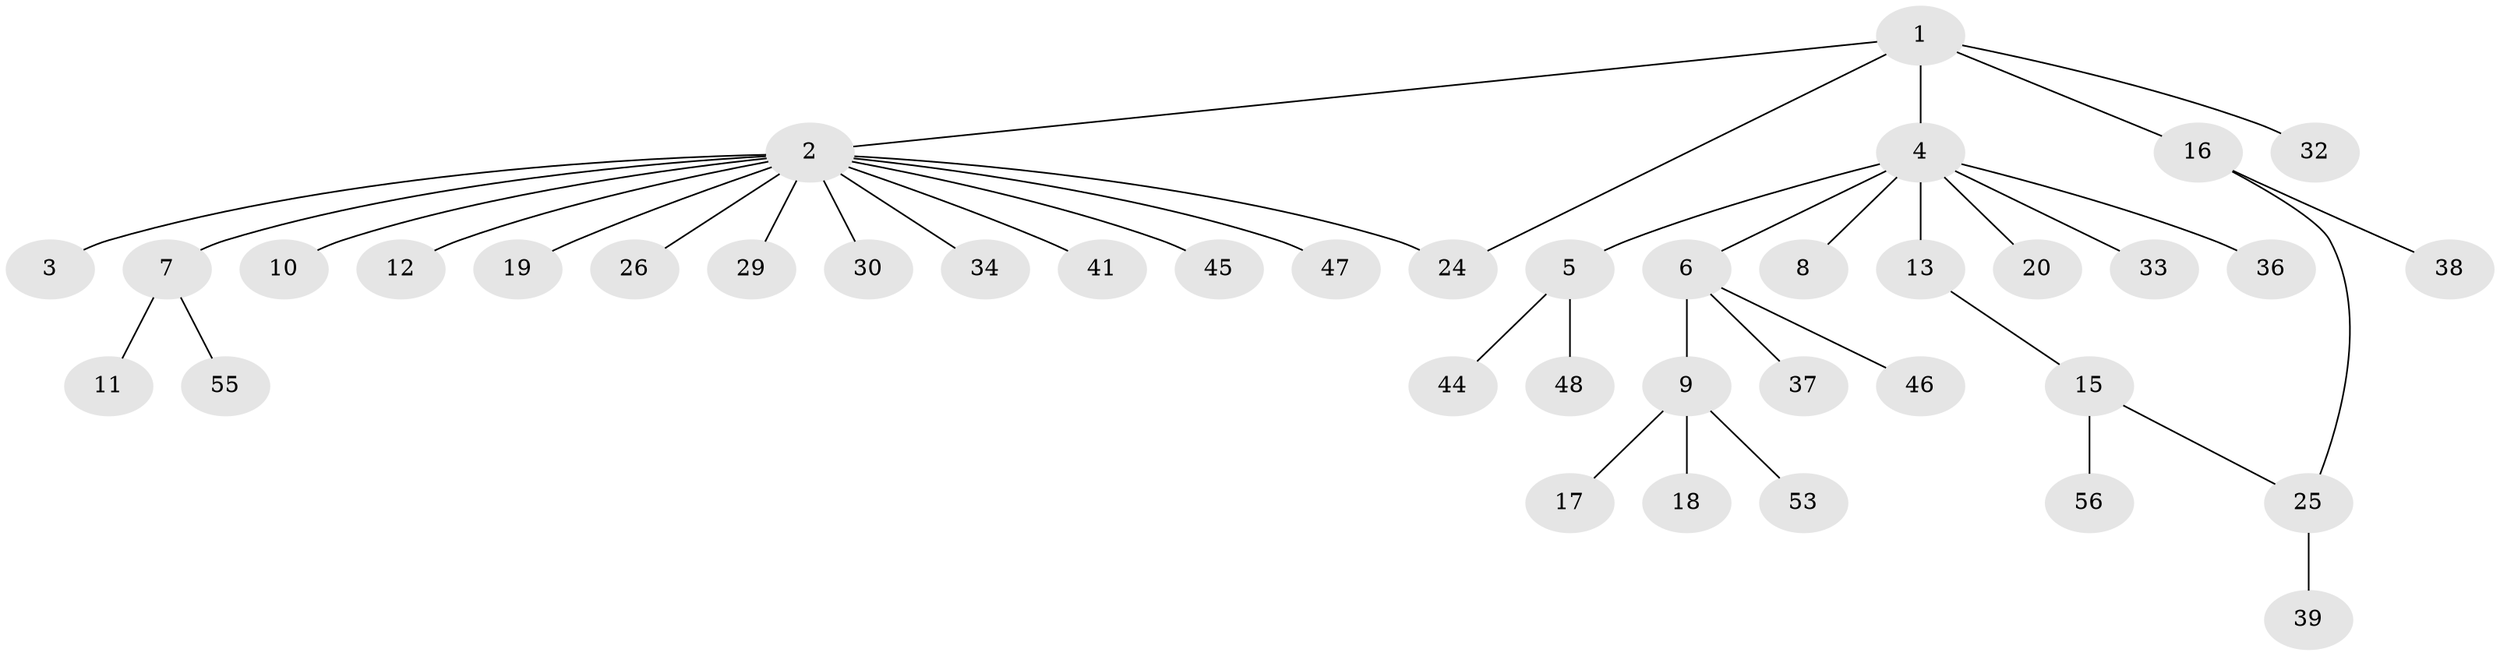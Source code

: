 // Generated by graph-tools (version 1.1) at 2025/23/03/03/25 07:23:52]
// undirected, 40 vertices, 41 edges
graph export_dot {
graph [start="1"]
  node [color=gray90,style=filled];
  1 [super="+22"];
  2 [super="+14"];
  3;
  4 [super="+27"];
  5 [super="+40"];
  6 [super="+43"];
  7 [super="+21"];
  8 [super="+28"];
  9 [super="+50"];
  10 [super="+54"];
  11 [super="+52"];
  12;
  13 [super="+57"];
  15 [super="+42"];
  16 [super="+23"];
  17 [super="+35"];
  18 [super="+49"];
  19;
  20;
  24;
  25 [super="+31"];
  26;
  29;
  30 [super="+51"];
  32;
  33;
  34;
  36;
  37;
  38;
  39;
  41;
  44;
  45;
  46;
  47;
  48;
  53;
  55;
  56;
  1 -- 2;
  1 -- 4;
  1 -- 16;
  1 -- 24;
  1 -- 32;
  2 -- 3;
  2 -- 7;
  2 -- 10;
  2 -- 12;
  2 -- 24;
  2 -- 29;
  2 -- 30;
  2 -- 34;
  2 -- 41;
  2 -- 45;
  2 -- 19;
  2 -- 26;
  2 -- 47;
  4 -- 5;
  4 -- 6;
  4 -- 8;
  4 -- 13;
  4 -- 20;
  4 -- 33;
  4 -- 36;
  5 -- 44;
  5 -- 48;
  6 -- 9;
  6 -- 37;
  6 -- 46;
  7 -- 11;
  7 -- 55;
  9 -- 17;
  9 -- 18;
  9 -- 53;
  13 -- 15;
  15 -- 25;
  15 -- 56;
  16 -- 38;
  16 -- 25;
  25 -- 39;
}

